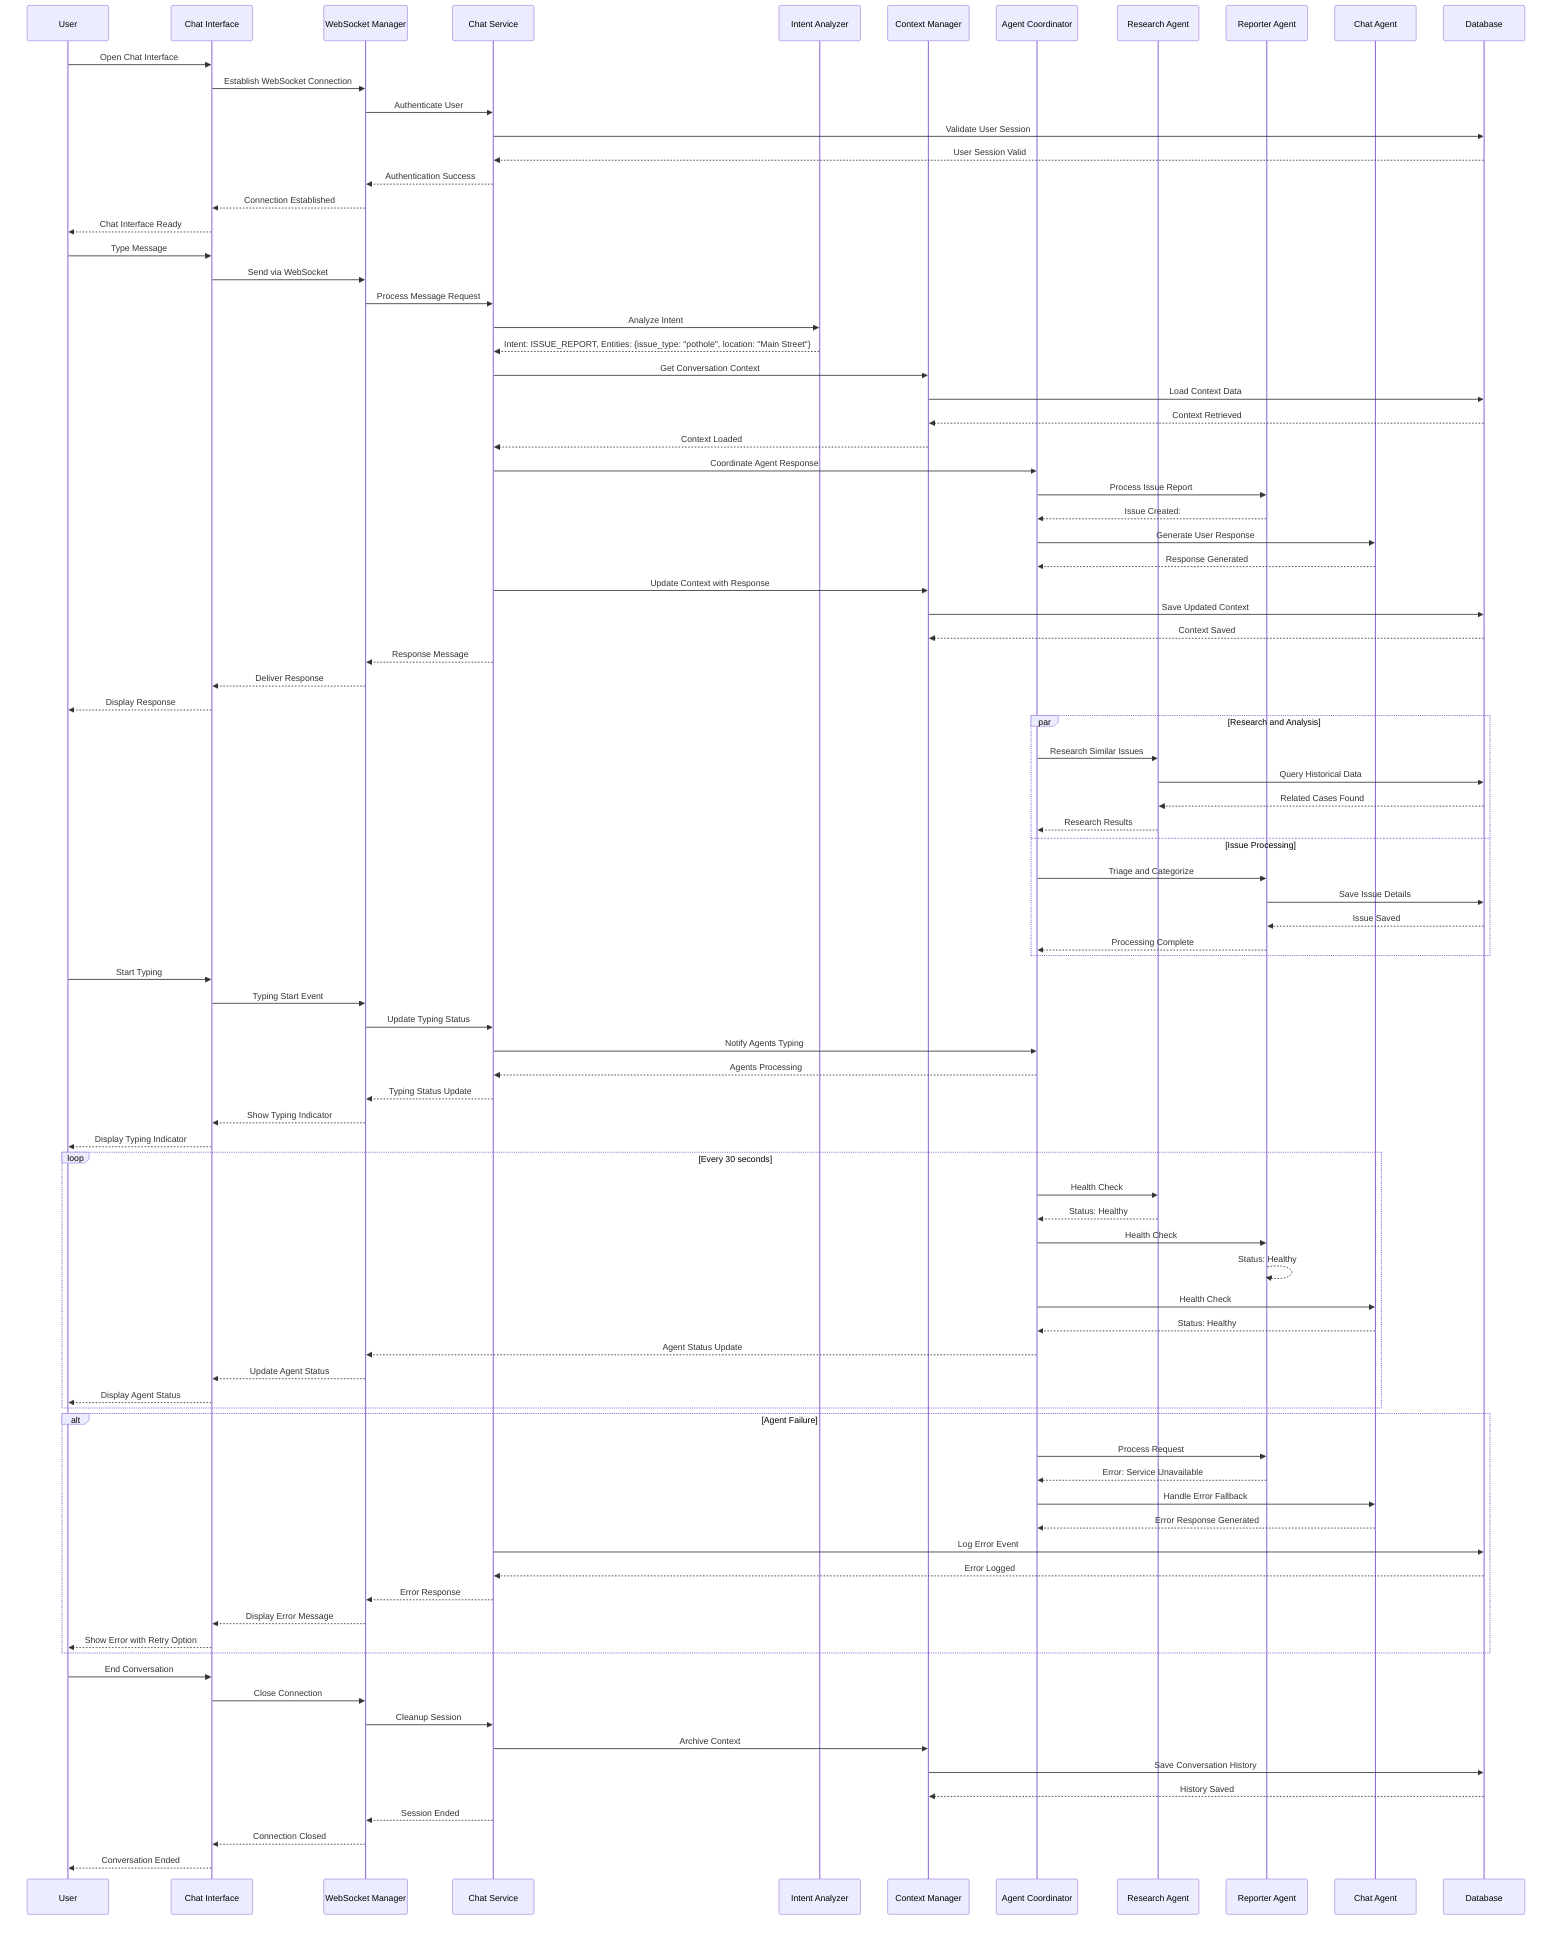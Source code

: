 sequenceDiagram
    participant U as User
    participant CI as Chat Interface
    participant WS as WebSocket Manager
    participant CA as Chat Service
    participant IA as Intent Analyzer
    participant CM as Context Manager
    participant AC as Agent Coordinator
    participant RA as Research Agent
    participant RP as Reporter Agent
    participant CH as Chat Agent
    participant DB as Database

    %% Connection Establishment
    U->>CI: Open Chat Interface
    CI->>WS: Establish WebSocket Connection
    WS->>CA: Authenticate User
    CA->>DB: Validate User Session
    DB-->>CA: User Session Valid
    CA-->>WS: Authentication Success
    WS-->>CI: Connection Established
    CI-->>U: Chat Interface Ready

    %% Message Flow
    U->>CI: Type Message
    CI->>WS: Send via WebSocket
    WS->>CA: Process Message Request
    CA->>IA: Analyze Intent
    IA-->>CA: Intent: ISSUE_REPORT, Entities: {issue_type: "pothole", location: "Main Street"}

    CA->>CM: Get Conversation Context
    CM->>DB: Load Context Data
    DB-->>CM: Context Retrieved
    CM-->>CA: Context Loaded

    CA->>AC: Coordinate Agent Response
    AC->>RP: Process Issue Report
    RP-->>AC: Issue Created: #12345
    AC->>CH: Generate User Response
    CH-->>AC: Response Generated

    CA->>CM: Update Context with Response
    CM->>DB: Save Updated Context
    DB-->>CM: Context Saved

    CA-->>WS: Response Message
    WS-->>CI: Deliver Response
    CI-->>U: Display Response

    %% Parallel Research Flow
    par Research and Analysis
        AC->>RA: Research Similar Issues
        RA->>DB: Query Historical Data
        DB-->>RA: Related Cases Found
        RA-->>AC: Research Results
    and Issue Processing
        AC->>RP: Triage and Categorize
        RP->>DB: Save Issue Details
        DB-->>RP: Issue Saved
        RP-->>AC: Processing Complete
    end

    %% Typing Indicators
    U->>CI: Start Typing
    CI->>WS: Typing Start Event
    WS->>CA: Update Typing Status
    CA->>AC: Notify Agents Typing
    AC-->>CA: Agents Processing
    CA-->>WS: Typing Status Update
    WS-->>CI: Show Typing Indicator
    CI-->>U: Display Typing Indicator

    %% Agent Status Updates
    loop Every 30 seconds
        AC->>RA: Health Check
        RA-->>AC: Status: Healthy
        AC->>RP: Health Check
        RP-->>RP: Status: Healthy
        AC->>CH: Health Check
        CH-->>AC: Status: Healthy
        AC-->>WS: Agent Status Update
        WS-->>CI: Update Agent Status
        CI-->>U: Display Agent Status
    end

    %% Error Handling
    alt Agent Failure
        AC->>RP: Process Request
        RP-->>AC: Error: Service Unavailable
        AC->>CH: Handle Error Fallback
        CH-->>AC: Error Response Generated
        CA->>DB: Log Error Event
        DB-->>CA: Error Logged
        CA-->>WS: Error Response
        WS-->>CI: Display Error Message
        CI-->>U: Show Error with Retry Option
    end

    %% Conversation End
    U->>CI: End Conversation
    CI->>WS: Close Connection
    WS->>CA: Cleanup Session
    CA->>CM: Archive Context
    CM->>DB: Save Conversation History
    DB-->>CM: History Saved
    CA-->>WS: Session Ended
    WS-->>CI: Connection Closed
    CI-->>U: Conversation Ended